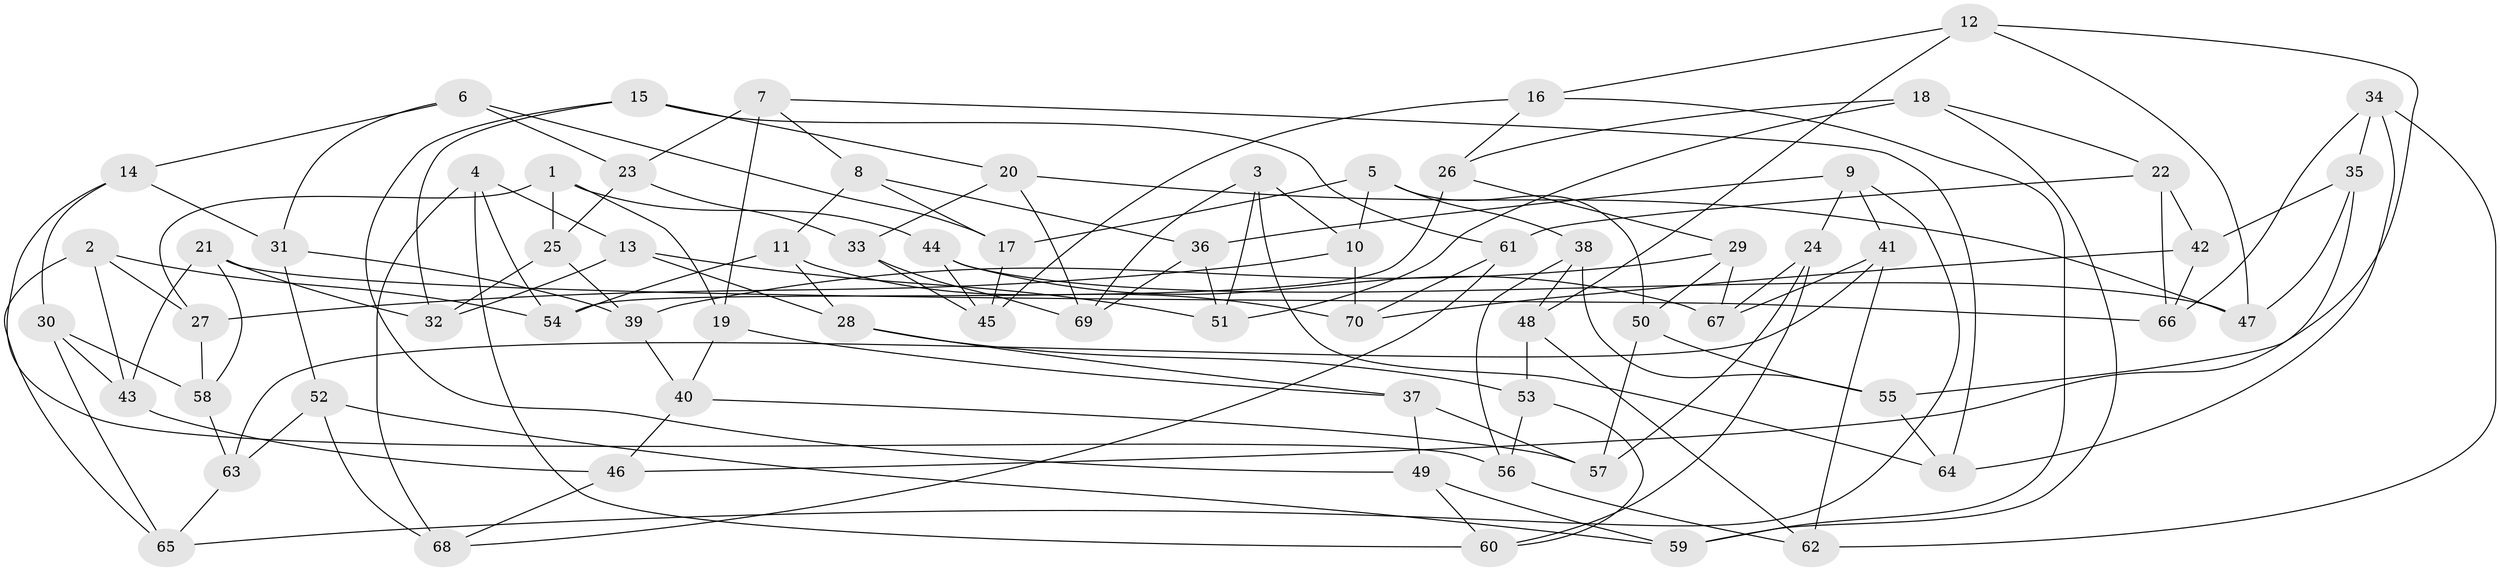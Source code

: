 // Generated by graph-tools (version 1.1) at 2025/38/03/09/25 02:38:04]
// undirected, 70 vertices, 140 edges
graph export_dot {
graph [start="1"]
  node [color=gray90,style=filled];
  1;
  2;
  3;
  4;
  5;
  6;
  7;
  8;
  9;
  10;
  11;
  12;
  13;
  14;
  15;
  16;
  17;
  18;
  19;
  20;
  21;
  22;
  23;
  24;
  25;
  26;
  27;
  28;
  29;
  30;
  31;
  32;
  33;
  34;
  35;
  36;
  37;
  38;
  39;
  40;
  41;
  42;
  43;
  44;
  45;
  46;
  47;
  48;
  49;
  50;
  51;
  52;
  53;
  54;
  55;
  56;
  57;
  58;
  59;
  60;
  61;
  62;
  63;
  64;
  65;
  66;
  67;
  68;
  69;
  70;
  1 -- 44;
  1 -- 27;
  1 -- 25;
  1 -- 19;
  2 -- 65;
  2 -- 54;
  2 -- 27;
  2 -- 43;
  3 -- 64;
  3 -- 51;
  3 -- 69;
  3 -- 10;
  4 -- 54;
  4 -- 60;
  4 -- 68;
  4 -- 13;
  5 -- 17;
  5 -- 10;
  5 -- 38;
  5 -- 50;
  6 -- 23;
  6 -- 17;
  6 -- 14;
  6 -- 31;
  7 -- 8;
  7 -- 64;
  7 -- 19;
  7 -- 23;
  8 -- 36;
  8 -- 11;
  8 -- 17;
  9 -- 41;
  9 -- 65;
  9 -- 36;
  9 -- 24;
  10 -- 27;
  10 -- 70;
  11 -- 70;
  11 -- 54;
  11 -- 28;
  12 -- 48;
  12 -- 16;
  12 -- 55;
  12 -- 47;
  13 -- 32;
  13 -- 51;
  13 -- 28;
  14 -- 56;
  14 -- 31;
  14 -- 30;
  15 -- 49;
  15 -- 20;
  15 -- 61;
  15 -- 32;
  16 -- 26;
  16 -- 45;
  16 -- 59;
  17 -- 45;
  18 -- 26;
  18 -- 51;
  18 -- 59;
  18 -- 22;
  19 -- 37;
  19 -- 40;
  20 -- 69;
  20 -- 47;
  20 -- 33;
  21 -- 58;
  21 -- 66;
  21 -- 32;
  21 -- 43;
  22 -- 61;
  22 -- 66;
  22 -- 42;
  23 -- 25;
  23 -- 33;
  24 -- 67;
  24 -- 57;
  24 -- 60;
  25 -- 39;
  25 -- 32;
  26 -- 29;
  26 -- 54;
  27 -- 58;
  28 -- 37;
  28 -- 53;
  29 -- 39;
  29 -- 50;
  29 -- 67;
  30 -- 58;
  30 -- 43;
  30 -- 65;
  31 -- 52;
  31 -- 39;
  33 -- 69;
  33 -- 45;
  34 -- 66;
  34 -- 35;
  34 -- 64;
  34 -- 62;
  35 -- 42;
  35 -- 47;
  35 -- 46;
  36 -- 69;
  36 -- 51;
  37 -- 49;
  37 -- 57;
  38 -- 48;
  38 -- 55;
  38 -- 56;
  39 -- 40;
  40 -- 46;
  40 -- 57;
  41 -- 67;
  41 -- 63;
  41 -- 62;
  42 -- 66;
  42 -- 70;
  43 -- 46;
  44 -- 45;
  44 -- 47;
  44 -- 67;
  46 -- 68;
  48 -- 62;
  48 -- 53;
  49 -- 60;
  49 -- 59;
  50 -- 55;
  50 -- 57;
  52 -- 68;
  52 -- 63;
  52 -- 59;
  53 -- 60;
  53 -- 56;
  55 -- 64;
  56 -- 62;
  58 -- 63;
  61 -- 68;
  61 -- 70;
  63 -- 65;
}

